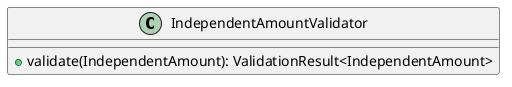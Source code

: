 @startuml

    class IndependentAmountValidator [[IndependentAmountValidator.html]] {
        +validate(IndependentAmount): ValidationResult<IndependentAmount>
    }

@enduml
